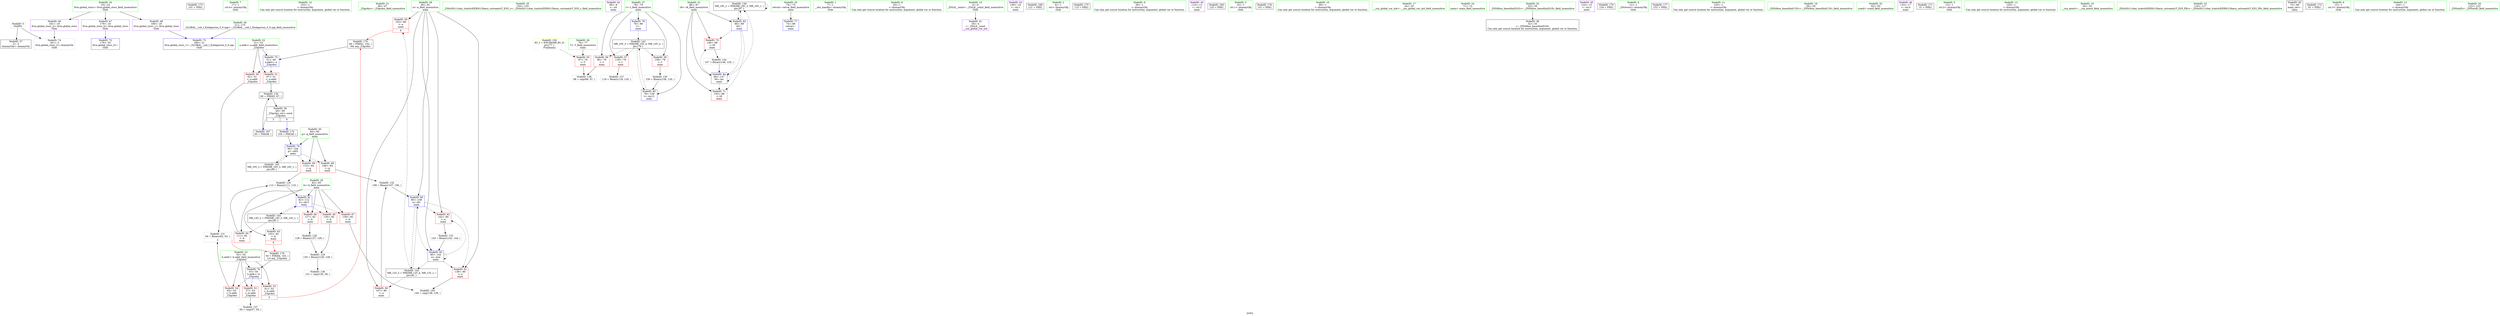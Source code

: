 digraph "SVFG" {
	label="SVFG";

	Node0x5610289ddf80 [shape=record,color=grey,label="{NodeID: 0\nNullPtr}"];
	Node0x5610289ddf80 -> Node0x5610289f3200[style=solid];
	Node0x5610289ddf80 -> Node0x5610289f6180[style=solid];
	Node0x561028a0a650 [shape=record,color=black,label="{NodeID: 173\n101 = PHI()\n}"];
	Node0x5610289f1130 [shape=record,color=green,label="{NodeID: 7\n17\<--1\n.str.4\<--dummyObj\nGlob }"];
	Node0x5610289f1d60 [shape=record,color=green,label="{NodeID: 14\n153\<--1\n\<--dummyObj\nCan only get source location for instruction, argument, global var or function.}"];
	Node0x5610289f23b0 [shape=record,color=green,label="{NodeID: 21\n46\<--47\n_Z3gcdxx\<--_Z3gcdxx_field_insensitive\n}"];
	Node0x5610289f29c0 [shape=record,color=green,label="{NodeID: 28\n80\<--81\na\<--a_field_insensitive\nmain\n}"];
	Node0x5610289f29c0 -> Node0x5610289f54f0[style=solid];
	Node0x5610289f29c0 -> Node0x5610289f55c0[style=solid];
	Node0x5610289f29c0 -> Node0x5610289f5690[style=solid];
	Node0x5610289f29c0 -> Node0x5610289f5760[style=solid];
	Node0x5610289f29c0 -> Node0x5610289f6690[style=solid];
	Node0x5610289f29c0 -> Node0x5610289f6900[style=solid];
	Node0x5610289f3000 [shape=record,color=green,label="{NodeID: 35\n154\<--155\n_ZStlsISt11char_traitsIcEERSt13basic_ostreamIcT_ES5_c\<--_ZStlsISt11char_traitsIcEERSt13basic_ostreamIcT_ES5_c_field_insensitive\n}"];
	Node0x5610289f3670 [shape=record,color=purple,label="{NodeID: 42\n90\<--8\n\<--.str\nmain\n}"];
	Node0x5610289fa2d0 [shape=record,color=grey,label="{NodeID: 132\n108 = Binary(107, 106, )\n}"];
	Node0x5610289fa2d0 -> Node0x5610289f6690[style=solid];
	Node0x5610289f4ca0 [shape=record,color=purple,label="{NodeID: 49\n181\<--19\nllvm.global_ctors_2\<--llvm.global_ctors\nGlob }"];
	Node0x5610289f4ca0 -> Node0x5610289f6180[style=solid];
	Node0x5610289f46d0 [shape=record,color=grey,label="{NodeID: 139\n140 = cmp(138, 139, )\n}"];
	Node0x5610289f5280 [shape=record,color=red,label="{NodeID: 56\n96\<--78\n\<--t\nmain\n}"];
	Node0x5610289f5280 -> Node0x5610289f4550[style=solid];
	Node0x561028a014a0 [shape=record,color=black,label="{NodeID: 146\nMR_18V_2 = PHI(MR_18V_3, MR_18V_1, )\npts\{87 \}\n}"];
	Node0x561028a014a0 -> Node0x5610289f6830[style=dashed];
	Node0x561028a014a0 -> Node0x561028a014a0[style=dashed];
	Node0x5610289f5830 [shape=record,color=red,label="{NodeID: 63\n103\<--82\n\<--b\nmain\n|{<s0>6}}"];
	Node0x5610289f5830:s0 -> Node0x561028a0ae50[style=solid,color=red];
	Node0x5610289f5de0 [shape=record,color=red,label="{NodeID: 70\n146\<--86\n\<--t8\nmain\n}"];
	Node0x5610289f5de0 -> Node0x5610289fa5d0[style=solid];
	Node0x5610289f6420 [shape=record,color=blue,label="{NodeID: 77\n74\<--89\nretval\<--\nmain\n}"];
	Node0x561028a09700 [shape=record,color=black,label="{NodeID: 167\n65 = PHI(48, )\n}"];
	Node0x561028a09700 -> Node0x561028846880[style=solid];
	Node0x5610289f69d0 [shape=record,color=blue,label="{NodeID: 84\n86\<--147\nt8\<--inc\nmain\n}"];
	Node0x5610289f69d0 -> Node0x5610289f5de0[style=dashed];
	Node0x5610289f69d0 -> Node0x5610289f5eb0[style=dashed];
	Node0x5610289f69d0 -> Node0x5610289f69d0[style=dashed];
	Node0x5610289f69d0 -> Node0x561028a014a0[style=dashed];
	Node0x5610289ebcb0 [shape=record,color=green,label="{NodeID: 1\n7\<--1\n__dso_handle\<--dummyObj\nGlob }"];
	Node0x561028a0a750 [shape=record,color=black,label="{NodeID: 174\n104 = PHI(48, )\n}"];
	Node0x561028a0a750 -> Node0x5610289f65c0[style=solid];
	Node0x5610289f11c0 [shape=record,color=green,label="{NodeID: 8\n20\<--1\n\<--dummyObj\nCan only get source location for instruction, argument, global var or function.}"];
	Node0x5610289f1df0 [shape=record,color=green,label="{NodeID: 15\n4\<--6\n_ZStL8__ioinit\<--_ZStL8__ioinit_field_insensitive\nGlob }"];
	Node0x5610289f1df0 -> Node0x5610289f35a0[style=solid];
	Node0x5610289f24b0 [shape=record,color=green,label="{NodeID: 22\n51\<--52\na.addr\<--a.addr_field_insensitive\n_Z3gcdxx\n}"];
	Node0x5610289f24b0 -> Node0x5610289f4da0[style=solid];
	Node0x5610289f24b0 -> Node0x5610289f4e70[style=solid];
	Node0x5610289f24b0 -> Node0x5610289f6280[style=solid];
	Node0x5610289f2a90 [shape=record,color=green,label="{NodeID: 29\n82\<--83\nb\<--b_field_insensitive\nmain\n}"];
	Node0x5610289f2a90 -> Node0x5610289f5830[style=solid];
	Node0x5610289f2a90 -> Node0x5610289f5900[style=solid];
	Node0x5610289f2a90 -> Node0x5610289f59d0[style=solid];
	Node0x5610289f2a90 -> Node0x5610289f5aa0[style=solid];
	Node0x5610289f2a90 -> Node0x5610289f5b70[style=solid];
	Node0x5610289f2a90 -> Node0x5610289f6760[style=solid];
	Node0x5610289f3100 [shape=record,color=green,label="{NodeID: 36\n21\<--175\n_GLOBAL__sub_I_Endagorion_0_0.cpp\<--_GLOBAL__sub_I_Endagorion_0_0.cpp_field_insensitive\n}"];
	Node0x5610289f3100 -> Node0x5610289f6080[style=solid];
	Node0x561028846880 [shape=record,color=black,label="{NodeID: 126\n69 = PHI(65, 67, )\n}"];
	Node0x561028846880 -> Node0x5610289f3400[style=solid];
	Node0x5610289f3740 [shape=record,color=purple,label="{NodeID: 43\n100\<--10\n\<--.str.1\nmain\n}"];
	Node0x5610289fa450 [shape=record,color=grey,label="{NodeID: 133\n143 = Binary(142, 144, )\n}"];
	Node0x5610289fa450 -> Node0x5610289f6900[style=solid];
	Node0x5610289f4da0 [shape=record,color=red,label="{NodeID: 50\n62\<--51\n\<--a.addr\n_Z3gcdxx\n}"];
	Node0x5610289f4da0 -> Node0x5610289fa150[style=solid];
	Node0x5610289f5350 [shape=record,color=red,label="{NodeID: 57\n118\<--78\n\<--t\nmain\n}"];
	Node0x5610289f5350 -> Node0x5610289f9b50[style=solid];
	Node0x5610289f5900 [shape=record,color=red,label="{NodeID: 64\n111\<--82\n\<--b\nmain\n}"];
	Node0x5610289f5900 -> Node0x5610289fa750[style=solid];
	Node0x5610289f5eb0 [shape=record,color=red,label="{NodeID: 71\n150\<--86\n\<--t8\nmain\n}"];
	Node0x5610289f64f0 [shape=record,color=blue,label="{NodeID: 78\n78\<--89\nt\<--\nmain\n}"];
	Node0x5610289f64f0 -> Node0x561028a000a0[style=dashed];
	Node0x561028a0a240 [shape=record,color=black,label="{NodeID: 168\n121 = PHI()\n}"];
	Node0x5610289f6aa0 [shape=record,color=blue,label="{NodeID: 85\n78\<--159\nt\<--inc12\nmain\n}"];
	Node0x5610289f6aa0 -> Node0x561028a000a0[style=dashed];
	Node0x5610289ec970 [shape=record,color=green,label="{NodeID: 2\n8\<--1\n.str\<--dummyObj\nGlob }"];
	Node0x561028a0a940 [shape=record,color=black,label="{NodeID: 175\n115 = PHI()\n}"];
	Node0x5610289f1250 [shape=record,color=green,label="{NodeID: 9\n59\<--1\n\<--dummyObj\nCan only get source location for instruction, argument, global var or function.}"];
	Node0x5610289f1eb0 [shape=record,color=green,label="{NodeID: 16\n19\<--23\nllvm.global_ctors\<--llvm.global_ctors_field_insensitive\nGlob }"];
	Node0x5610289f1eb0 -> Node0x5610289f3a80[style=solid];
	Node0x5610289f1eb0 -> Node0x5610289f4ba0[style=solid];
	Node0x5610289f1eb0 -> Node0x5610289f4ca0[style=solid];
	Node0x5610289f2580 [shape=record,color=green,label="{NodeID: 23\n53\<--54\nb.addr\<--b.addr_field_insensitive\n_Z3gcdxx\n}"];
	Node0x5610289f2580 -> Node0x5610289f4f40[style=solid];
	Node0x5610289f2580 -> Node0x5610289f5010[style=solid];
	Node0x5610289f2580 -> Node0x5610289f50e0[style=solid];
	Node0x5610289f2580 -> Node0x5610289f6350[style=solid];
	Node0x5610289f2b60 [shape=record,color=green,label="{NodeID: 30\n84\<--85\ng\<--g_field_insensitive\nmain\n}"];
	Node0x5610289f2b60 -> Node0x5610289f5c40[style=solid];
	Node0x5610289f2b60 -> Node0x5610289f5d10[style=solid];
	Node0x5610289f2b60 -> Node0x5610289f65c0[style=solid];
	Node0x5610289f3200 [shape=record,color=black,label="{NodeID: 37\n2\<--3\ndummyVal\<--dummyVal\n}"];
	Node0x5610289f9b50 [shape=record,color=grey,label="{NodeID: 127\n119 = Binary(118, 120, )\n}"];
	Node0x5610289f3810 [shape=record,color=purple,label="{NodeID: 44\n114\<--13\n\<--.str.2\nmain\n}"];
	Node0x5610289fa5d0 [shape=record,color=grey,label="{NodeID: 134\n147 = Binary(146, 120, )\n}"];
	Node0x5610289fa5d0 -> Node0x5610289f69d0[style=solid];
	Node0x5610289f4e70 [shape=record,color=red,label="{NodeID: 51\n67\<--51\n\<--a.addr\n_Z3gcdxx\n}"];
	Node0x5610289f4e70 -> Node0x561028846880[style=solid];
	Node0x5610289f5420 [shape=record,color=red,label="{NodeID: 58\n158\<--78\n\<--t\nmain\n}"];
	Node0x5610289f5420 -> Node0x5610289f9fd0[style=solid];
	Node0x5610289f59d0 [shape=record,color=red,label="{NodeID: 65\n126\<--82\n\<--b\nmain\n}"];
	Node0x5610289f59d0 -> Node0x5610289f9e50[style=solid];
	Node0x5610289f5f80 [shape=record,color=blue,label="{NodeID: 72\n179\<--20\nllvm.global_ctors_0\<--\nGlob }"];
	Node0x5610289f65c0 [shape=record,color=blue,label="{NodeID: 79\n84\<--104\ng\<--call2\nmain\n}"];
	Node0x5610289f65c0 -> Node0x5610289f5c40[style=dashed];
	Node0x5610289f65c0 -> Node0x5610289f5d10[style=dashed];
	Node0x5610289f65c0 -> Node0x561028a00fa0[style=dashed];
	Node0x561028a0a310 [shape=record,color=black,label="{NodeID: 169\n125 = PHI()\n}"];
	Node0x5610289dde90 [shape=record,color=green,label="{NodeID: 3\n10\<--1\n.str.1\<--dummyObj\nGlob }"];
	Node0x561028a0aa10 [shape=record,color=black,label="{NodeID: 176\n151 = PHI()\n}"];
	Node0x5610289f1b20 [shape=record,color=green,label="{NodeID: 10\n89\<--1\n\<--dummyObj\nCan only get source location for instruction, argument, global var or function.}"];
	Node0x5610289f1fb0 [shape=record,color=green,label="{NodeID: 17\n24\<--25\n__cxx_global_var_init\<--__cxx_global_var_init_field_insensitive\n}"];
	Node0x5610289f2650 [shape=record,color=green,label="{NodeID: 24\n71\<--72\nmain\<--main_field_insensitive\n}"];
	Node0x5610289f2c30 [shape=record,color=green,label="{NodeID: 31\n86\<--87\nt8\<--t8_field_insensitive\nmain\n}"];
	Node0x5610289f2c30 -> Node0x5610289f5de0[style=solid];
	Node0x5610289f2c30 -> Node0x5610289f5eb0[style=solid];
	Node0x5610289f2c30 -> Node0x5610289f6830[style=solid];
	Node0x5610289f2c30 -> Node0x5610289f69d0[style=solid];
	Node0x5610289f3300 [shape=record,color=black,label="{NodeID: 38\n32\<--33\n\<--_ZNSt8ios_base4InitD1Ev\nCan only get source location for instruction, argument, global var or function.}"];
	Node0x5610289f9cd0 [shape=record,color=grey,label="{NodeID: 128\n128 = Binary(127, 129, )\n}"];
	Node0x5610289f9cd0 -> Node0x5610289f9e50[style=solid];
	Node0x5610289f38e0 [shape=record,color=purple,label="{NodeID: 45\n124\<--15\n\<--.str.3\nmain\n}"];
	Node0x5610289fa750 [shape=record,color=grey,label="{NodeID: 135\n112 = Binary(111, 110, )\n}"];
	Node0x5610289fa750 -> Node0x5610289f6760[style=solid];
	Node0x5610289f4f40 [shape=record,color=red,label="{NodeID: 52\n57\<--53\n\<--b.addr\n_Z3gcdxx\n}"];
	Node0x5610289f4f40 -> Node0x5610289f43d0[style=solid];
	Node0x561028a000a0 [shape=record,color=black,label="{NodeID: 142\nMR_10V_3 = PHI(MR_10V_4, MR_10V_2, )\npts\{79 \}\n}"];
	Node0x561028a000a0 -> Node0x5610289f5280[style=dashed];
	Node0x561028a000a0 -> Node0x5610289f5350[style=dashed];
	Node0x561028a000a0 -> Node0x5610289f5420[style=dashed];
	Node0x561028a000a0 -> Node0x5610289f6aa0[style=dashed];
	Node0x5610289f54f0 [shape=record,color=red,label="{NodeID: 59\n102\<--80\n\<--a\nmain\n|{<s0>6}}"];
	Node0x5610289f54f0:s0 -> Node0x561028a0abb0[style=solid,color=red];
	Node0x5610289f5aa0 [shape=record,color=red,label="{NodeID: 66\n127\<--82\n\<--b\nmain\n}"];
	Node0x5610289f5aa0 -> Node0x5610289f9cd0[style=solid];
	Node0x5610289f6080 [shape=record,color=blue,label="{NodeID: 73\n180\<--21\nllvm.global_ctors_1\<--_GLOBAL__sub_I_Endagorion_0_0.cpp\nGlob }"];
	Node0x5610289f6690 [shape=record,color=blue,label="{NodeID: 80\n80\<--108\na\<--div\nmain\n}"];
	Node0x5610289f6690 -> Node0x5610289f5690[style=dashed];
	Node0x5610289f6690 -> Node0x5610289f5760[style=dashed];
	Node0x5610289f6690 -> Node0x5610289f6900[style=dashed];
	Node0x5610289f6690 -> Node0x561028a005a0[style=dashed];
	Node0x561028a0a3e0 [shape=record,color=black,label="{NodeID: 170\n134 = PHI()\n}"];
	Node0x5610289de070 [shape=record,color=green,label="{NodeID: 4\n12\<--1\n_ZSt4cout\<--dummyObj\nGlob }"];
	Node0x561028a0aae0 [shape=record,color=black,label="{NodeID: 177\n152 = PHI()\n}"];
	Node0x5610289f1bb0 [shape=record,color=green,label="{NodeID: 11\n120\<--1\n\<--dummyObj\nCan only get source location for instruction, argument, global var or function.}"];
	Node0x5610289f20b0 [shape=record,color=green,label="{NodeID: 18\n28\<--29\n_ZNSt8ios_base4InitC1Ev\<--_ZNSt8ios_base4InitC1Ev_field_insensitive\n}"];
	Node0x5610289f2750 [shape=record,color=green,label="{NodeID: 25\n74\<--75\nretval\<--retval_field_insensitive\nmain\n}"];
	Node0x5610289f2750 -> Node0x5610289f6420[style=solid];
	Node0x5610289f2d00 [shape=record,color=green,label="{NodeID: 32\n92\<--93\nscanf\<--scanf_field_insensitive\n}"];
	Node0x5610289f3400 [shape=record,color=black,label="{NodeID: 39\n48\<--69\n_Z3gcdxx_ret\<--cond\n_Z3gcdxx\n|{<s0>3|<s1>6}}"];
	Node0x5610289f3400:s0 -> Node0x561028a09700[style=solid,color=blue];
	Node0x5610289f3400:s1 -> Node0x561028a0a750[style=solid,color=blue];
	Node0x5610289f9e50 [shape=record,color=grey,label="{NodeID: 129\n130 = Binary(126, 128, )\n}"];
	Node0x5610289f9e50 -> Node0x5610289fa8d0[style=solid];
	Node0x5610289f39b0 [shape=record,color=purple,label="{NodeID: 46\n133\<--17\n\<--.str.4\nmain\n}"];
	Node0x5610289fa8d0 [shape=record,color=grey,label="{NodeID: 136\n131 = cmp(130, 59, )\n}"];
	Node0x5610289f5010 [shape=record,color=red,label="{NodeID: 53\n61\<--53\n\<--b.addr\n_Z3gcdxx\n|{<s0>3}}"];
	Node0x5610289f5010:s0 -> Node0x561028a0abb0[style=solid,color=red];
	Node0x561028a005a0 [shape=record,color=black,label="{NodeID: 143\nMR_12V_2 = PHI(MR_12V_4, MR_12V_1, )\npts\{81 \}\n}"];
	Node0x561028a005a0 -> Node0x5610289f54f0[style=dashed];
	Node0x561028a005a0 -> Node0x5610289f55c0[style=dashed];
	Node0x561028a005a0 -> Node0x5610289f6690[style=dashed];
	Node0x5610289f55c0 [shape=record,color=red,label="{NodeID: 60\n107\<--80\n\<--a\nmain\n}"];
	Node0x5610289f55c0 -> Node0x5610289fa2d0[style=solid];
	Node0x561028a02ec0 [shape=record,color=yellow,style=double,label="{NodeID: 150\n8V_1 = ENCHI(MR_8V_0)\npts\{77 \}\nFun[main]}"];
	Node0x561028a02ec0 -> Node0x5610289f51b0[style=dashed];
	Node0x5610289f5b70 [shape=record,color=red,label="{NodeID: 67\n139\<--82\n\<--b\nmain\n}"];
	Node0x5610289f5b70 -> Node0x5610289f46d0[style=solid];
	Node0x5610289f6180 [shape=record,color=blue, style = dotted,label="{NodeID: 74\n181\<--3\nllvm.global_ctors_2\<--dummyVal\nGlob }"];
	Node0x5610289f6760 [shape=record,color=blue,label="{NodeID: 81\n82\<--112\nb\<--div3\nmain\n}"];
	Node0x5610289f6760 -> Node0x5610289f59d0[style=dashed];
	Node0x5610289f6760 -> Node0x5610289f5aa0[style=dashed];
	Node0x5610289f6760 -> Node0x5610289f5b70[style=dashed];
	Node0x5610289f6760 -> Node0x561028a00aa0[style=dashed];
	Node0x561028a0a4b0 [shape=record,color=black,label="{NodeID: 171\n31 = PHI()\n}"];
	Node0x5610289ebaa0 [shape=record,color=green,label="{NodeID: 5\n13\<--1\n.str.2\<--dummyObj\nGlob }"];
	Node0x561028a0abb0 [shape=record,color=black,label="{NodeID: 178\n49 = PHI(61, 102, )\n0th arg _Z3gcdxx }"];
	Node0x561028a0abb0 -> Node0x5610289f6280[style=solid];
	Node0x5610289f1c40 [shape=record,color=green,label="{NodeID: 12\n129\<--1\n\<--dummyObj\nCan only get source location for instruction, argument, global var or function.}"];
	Node0x5610289f21b0 [shape=record,color=green,label="{NodeID: 19\n34\<--35\n__cxa_atexit\<--__cxa_atexit_field_insensitive\n}"];
	Node0x5610289f2820 [shape=record,color=green,label="{NodeID: 26\n76\<--77\nT\<--T_field_insensitive\nmain\n}"];
	Node0x5610289f2820 -> Node0x5610289f51b0[style=solid];
	Node0x5610289f2e00 [shape=record,color=green,label="{NodeID: 33\n116\<--117\n_ZStlsISt11char_traitsIcEERSt13basic_ostreamIcT_ES5_PKc\<--_ZStlsISt11char_traitsIcEERSt13basic_ostreamIcT_ES5_PKc_field_insensitive\n}"];
	Node0x5610289f34d0 [shape=record,color=black,label="{NodeID: 40\n73\<--89\nmain_ret\<--\nmain\n}"];
	Node0x5610289f9fd0 [shape=record,color=grey,label="{NodeID: 130\n159 = Binary(158, 120, )\n}"];
	Node0x5610289f9fd0 -> Node0x5610289f6aa0[style=solid];
	Node0x5610289f3a80 [shape=record,color=purple,label="{NodeID: 47\n179\<--19\nllvm.global_ctors_0\<--llvm.global_ctors\nGlob }"];
	Node0x5610289f3a80 -> Node0x5610289f5f80[style=solid];
	Node0x5610289f43d0 [shape=record,color=grey,label="{NodeID: 137\n58 = cmp(57, 59, )\n}"];
	Node0x5610289f50e0 [shape=record,color=red,label="{NodeID: 54\n63\<--53\n\<--b.addr\n_Z3gcdxx\n}"];
	Node0x5610289f50e0 -> Node0x5610289fa150[style=solid];
	Node0x561028a00aa0 [shape=record,color=black,label="{NodeID: 144\nMR_14V_2 = PHI(MR_14V_3, MR_14V_1, )\npts\{83 \}\n}"];
	Node0x561028a00aa0 -> Node0x5610289f5830[style=dashed];
	Node0x561028a00aa0 -> Node0x5610289f5900[style=dashed];
	Node0x561028a00aa0 -> Node0x5610289f6760[style=dashed];
	Node0x5610289f5690 [shape=record,color=red,label="{NodeID: 61\n138\<--80\n\<--a\nmain\n}"];
	Node0x5610289f5690 -> Node0x5610289f46d0[style=solid];
	Node0x5610289f5c40 [shape=record,color=red,label="{NodeID: 68\n106\<--84\n\<--g\nmain\n}"];
	Node0x5610289f5c40 -> Node0x5610289fa2d0[style=solid];
	Node0x5610289f6280 [shape=record,color=blue,label="{NodeID: 75\n51\<--49\na.addr\<--a\n_Z3gcdxx\n}"];
	Node0x5610289f6280 -> Node0x5610289f4da0[style=dashed];
	Node0x5610289f6280 -> Node0x5610289f4e70[style=dashed];
	Node0x5610289f6830 [shape=record,color=blue,label="{NodeID: 82\n86\<--89\nt8\<--\nmain\n}"];
	Node0x5610289f6830 -> Node0x5610289f5de0[style=dashed];
	Node0x5610289f6830 -> Node0x5610289f5eb0[style=dashed];
	Node0x5610289f6830 -> Node0x5610289f69d0[style=dashed];
	Node0x5610289f6830 -> Node0x561028a014a0[style=dashed];
	Node0x561028a0a580 [shape=record,color=black,label="{NodeID: 172\n91 = PHI()\n}"];
	Node0x5610289ebb30 [shape=record,color=green,label="{NodeID: 6\n15\<--1\n.str.3\<--dummyObj\nGlob }"];
	Node0x561028a0ae50 [shape=record,color=black,label="{NodeID: 179\n50 = PHI(64, 103, )\n1st arg _Z3gcdxx }"];
	Node0x561028a0ae50 -> Node0x5610289f6350[style=solid];
	Node0x5610289f1cd0 [shape=record,color=green,label="{NodeID: 13\n144\<--1\n\<--dummyObj\nCan only get source location for instruction, argument, global var or function.}"];
	Node0x5610289f22b0 [shape=record,color=green,label="{NodeID: 20\n33\<--39\n_ZNSt8ios_base4InitD1Ev\<--_ZNSt8ios_base4InitD1Ev_field_insensitive\n}"];
	Node0x5610289f22b0 -> Node0x5610289f3300[style=solid];
	Node0x5610289f28f0 [shape=record,color=green,label="{NodeID: 27\n78\<--79\nt\<--t_field_insensitive\nmain\n}"];
	Node0x5610289f28f0 -> Node0x5610289f5280[style=solid];
	Node0x5610289f28f0 -> Node0x5610289f5350[style=solid];
	Node0x5610289f28f0 -> Node0x5610289f5420[style=solid];
	Node0x5610289f28f0 -> Node0x5610289f64f0[style=solid];
	Node0x5610289f28f0 -> Node0x5610289f6aa0[style=solid];
	Node0x5610289f2f00 [shape=record,color=green,label="{NodeID: 34\n122\<--123\n_ZNSolsEi\<--_ZNSolsEi_field_insensitive\n}"];
	Node0x5610289f35a0 [shape=record,color=purple,label="{NodeID: 41\n30\<--4\n\<--_ZStL8__ioinit\n__cxx_global_var_init\n}"];
	Node0x5610289fa150 [shape=record,color=grey,label="{NodeID: 131\n64 = Binary(62, 63, )\n|{<s0>3}}"];
	Node0x5610289fa150:s0 -> Node0x561028a0ae50[style=solid,color=red];
	Node0x5610289f4ba0 [shape=record,color=purple,label="{NodeID: 48\n180\<--19\nllvm.global_ctors_1\<--llvm.global_ctors\nGlob }"];
	Node0x5610289f4ba0 -> Node0x5610289f6080[style=solid];
	Node0x5610289f4550 [shape=record,color=grey,label="{NodeID: 138\n98 = cmp(96, 97, )\n}"];
	Node0x5610289f51b0 [shape=record,color=red,label="{NodeID: 55\n97\<--76\n\<--T\nmain\n}"];
	Node0x5610289f51b0 -> Node0x5610289f4550[style=solid];
	Node0x561028a00fa0 [shape=record,color=black,label="{NodeID: 145\nMR_16V_2 = PHI(MR_16V_3, MR_16V_1, )\npts\{85 \}\n}"];
	Node0x561028a00fa0 -> Node0x5610289f65c0[style=dashed];
	Node0x5610289f5760 [shape=record,color=red,label="{NodeID: 62\n142\<--80\n\<--a\nmain\n}"];
	Node0x5610289f5760 -> Node0x5610289fa450[style=solid];
	Node0x5610289f5d10 [shape=record,color=red,label="{NodeID: 69\n110\<--84\n\<--g\nmain\n}"];
	Node0x5610289f5d10 -> Node0x5610289fa750[style=solid];
	Node0x5610289f6350 [shape=record,color=blue,label="{NodeID: 76\n53\<--50\nb.addr\<--b\n_Z3gcdxx\n}"];
	Node0x5610289f6350 -> Node0x5610289f4f40[style=dashed];
	Node0x5610289f6350 -> Node0x5610289f5010[style=dashed];
	Node0x5610289f6350 -> Node0x5610289f50e0[style=dashed];
	Node0x5610289f6900 [shape=record,color=blue,label="{NodeID: 83\n80\<--143\na\<--mul\nmain\n}"];
	Node0x5610289f6900 -> Node0x5610289f5690[style=dashed];
	Node0x5610289f6900 -> Node0x5610289f5760[style=dashed];
	Node0x5610289f6900 -> Node0x5610289f6900[style=dashed];
	Node0x5610289f6900 -> Node0x561028a005a0[style=dashed];
}
